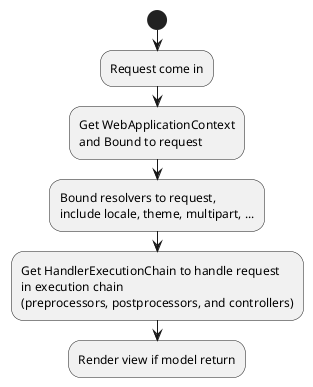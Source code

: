 @startuml "DispatchServlet Workflow"

start
:Request come in;
:Get WebApplicationContext
and Bound to request;
:Bound resolvers to request,
include locale, theme, multipart, ...;
:Get HandlerExecutionChain to handle request
in execution chain
(preprocessors, postprocessors, and controllers);
:Render view if model return;


@enduml